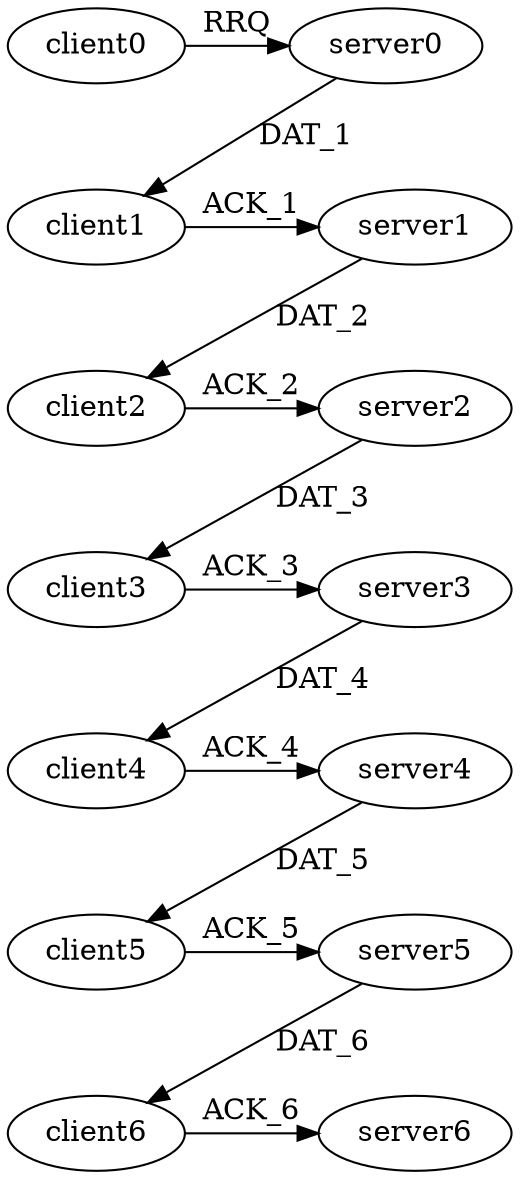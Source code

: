 strict digraph {
  {rank=same client0 server0}
  {rank=same client1 server1}
  {rank=same client2 server2}
  {rank=same client3 server3}
  {rank=same client4 server4}
  {rank=same client5 server5}
  {rank=same client6 server6}
  subgraph cluster_client {
    style=invis;
    client0 -> client1 -> client2 -> client3 -> client4 -> client5 -> client6 [style=invis];
  }

  subgraph cluster_server {
    style=invis;
    server0 -> server1 -> server2 -> server3 -> server4 -> server5 -> server6 [style=invis];
  }

  "client0" -> "server0" [label="RRQ"];
  "server0" -> "client1" [label="DAT_1"];
  "client1" -> "server1" [label="ACK_1"];
  "server1" -> "client2" [label="DAT_2"];
  "client2" -> "server2" [label="ACK_2"];
  "server2" -> "client3" [label="DAT_3"];
  "client3" -> "server3" [label="ACK_3"];
  "server3" -> "client4" [label="DAT_4"];
  "client4" -> "server4" [label="ACK_4"];
  "server4" -> "client5" [label="DAT_5"];
  "client5" -> "server5" [label="ACK_5"];
  "server5" -> "client6" [label="DAT_6"];
  "client6" -> "server6" [label="ACK_6"];
}

